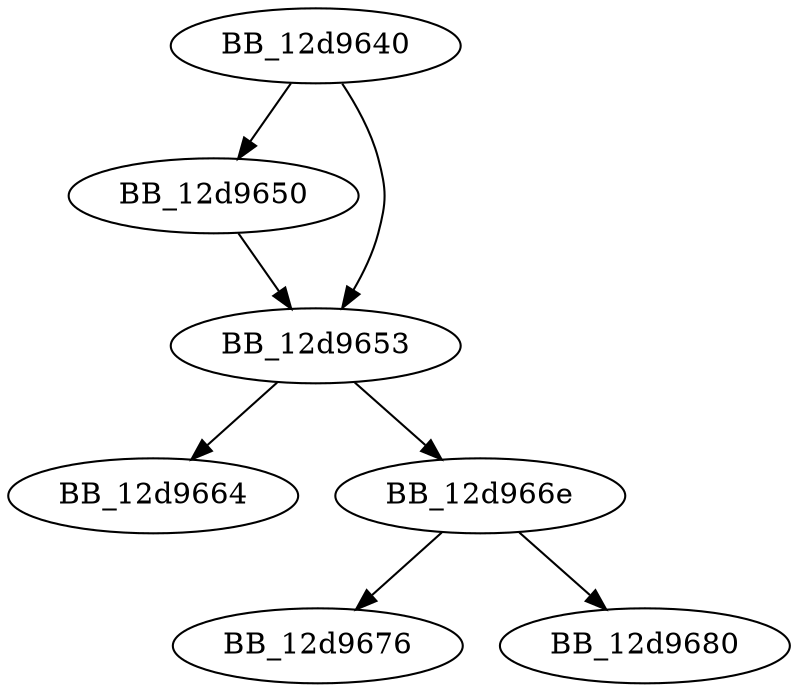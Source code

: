 DiGraph sub_12D9640{
BB_12d9640->BB_12d9650
BB_12d9640->BB_12d9653
BB_12d9650->BB_12d9653
BB_12d9653->BB_12d9664
BB_12d9653->BB_12d966e
BB_12d966e->BB_12d9676
BB_12d966e->BB_12d9680
}
